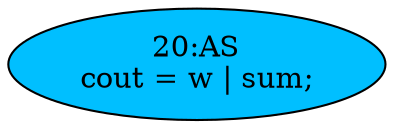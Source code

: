strict digraph "" {
	node [label="\N"];
	"20:AS"	[ast="<pyverilog.vparser.ast.Assign object at 0x7fd48b3a4cd0>",
		def_var="['cout']",
		fillcolor=deepskyblue,
		label="20:AS
cout = w | sum;",
		statements="[]",
		style=filled,
		typ=Assign,
		use_var="['w', 'sum']"];
}
